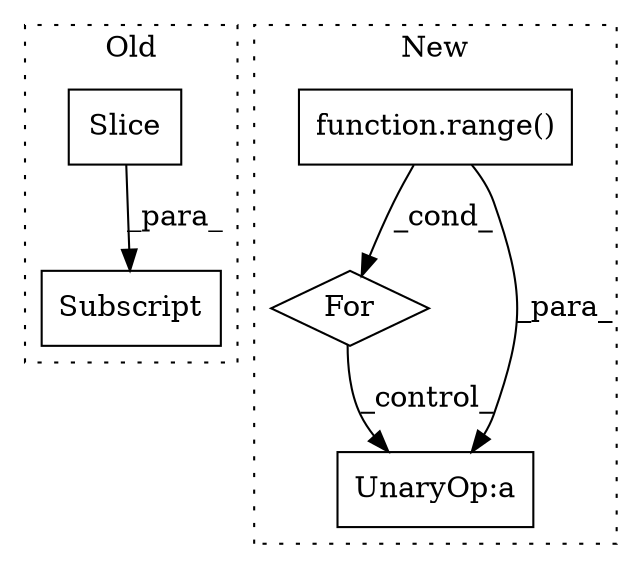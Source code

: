 digraph G {
subgraph cluster0 {
1 [label="Slice" a="80" s="5040" l="1" shape="box"];
3 [label="Subscript" a="63" s="5038,0" l="21,0" shape="box"];
label = "Old";
style="dotted";
}
subgraph cluster1 {
2 [label="function.range()" a="75" s="5625,5632" l="6,1" shape="box"];
4 [label="For" a="107" s="5616,5633" l="4,14" shape="diamond"];
5 [label="UnaryOp:a" a="61" s="5795" l="3" shape="box"];
label = "New";
style="dotted";
}
1 -> 3 [label="_para_"];
2 -> 5 [label="_para_"];
2 -> 4 [label="_cond_"];
4 -> 5 [label="_control_"];
}